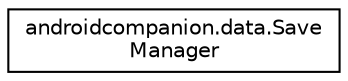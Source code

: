 digraph "Graphical Class Hierarchy"
{
  edge [fontname="Helvetica",fontsize="10",labelfontname="Helvetica",labelfontsize="10"];
  node [fontname="Helvetica",fontsize="10",shape=record];
  rankdir="LR";
  Node0 [label="androidcompanion.data.Save\lManager",height=0.2,width=0.4,color="black", fillcolor="white", style="filled",URL="$classandroidcompanion_1_1data_1_1_save_manager.html"];
}

